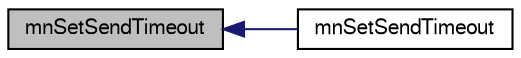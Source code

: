 digraph G
{
  edge [fontname="FreeSans",fontsize="10",labelfontname="FreeSans",labelfontsize="10"];
  node [fontname="FreeSans",fontsize="10",shape=record];
  rankdir=LR;
  Node1 [label="mnSetSendTimeout",height=0.2,width=0.4,color="black", fillcolor="grey75", style="filled" fontcolor="black"];
  Node1 -> Node2 [dir=back,color="midnightblue",fontsize="10",style="solid",fontname="FreeSans"];
  Node2 [label="mnSetSendTimeout",height=0.2,width=0.4,color="black", fillcolor="white", style="filled",URL="$group__proc_commands.html#ga32c9d10cd00f408f7bf813d78fe2774c"];
}
